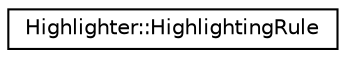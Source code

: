 digraph "Graphe hiérarchique des classes"
{
 // INTERACTIVE_SVG=YES
  edge [fontname="Helvetica",fontsize="10",labelfontname="Helvetica",labelfontsize="10"];
  node [fontname="Helvetica",fontsize="10",shape=record];
  rankdir="LR";
  Node0 [label="Highlighter::HighlightingRule",height=0.2,width=0.4,color="black", fillcolor="white", style="filled",URL="$struct_highlighter_1_1_highlighting_rule.html"];
}
